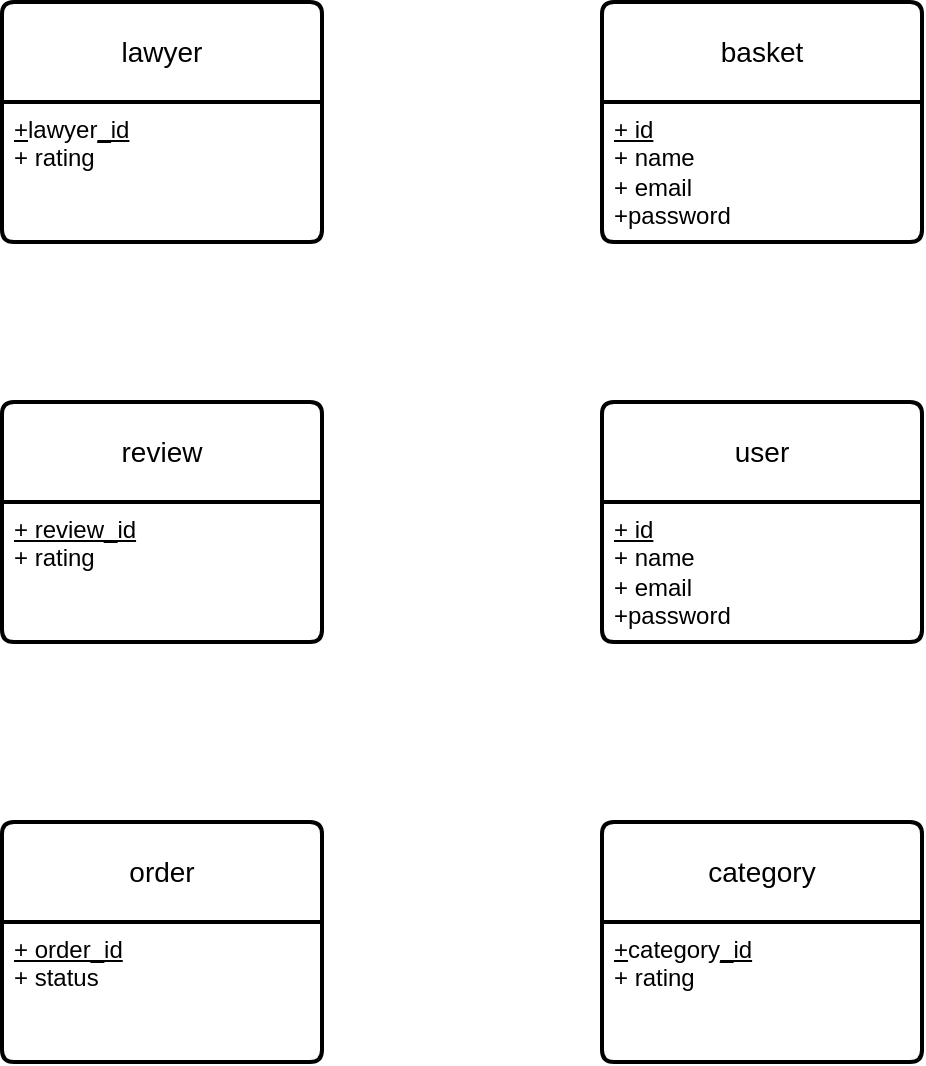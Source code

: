 <mxfile version="21.6.9" type="device">
  <diagram name="Страница — 1" id="NbxVSztTyOr-I37s3HLD">
    <mxGraphModel dx="1434" dy="791" grid="1" gridSize="10" guides="1" tooltips="1" connect="1" arrows="1" fold="1" page="1" pageScale="1" pageWidth="827" pageHeight="1169" math="0" shadow="0">
      <root>
        <mxCell id="0" />
        <mxCell id="1" parent="0" />
        <mxCell id="zNPXWROCoC7LcPEYfnL5-5" value="user" style="swimlane;childLayout=stackLayout;horizontal=1;startSize=50;horizontalStack=0;rounded=1;fontSize=14;fontStyle=0;strokeWidth=2;resizeParent=0;resizeLast=1;shadow=0;dashed=0;align=center;arcSize=4;whiteSpace=wrap;html=1;" vertex="1" parent="1">
          <mxGeometry x="580" y="360" width="160" height="120" as="geometry" />
        </mxCell>
        <mxCell id="zNPXWROCoC7LcPEYfnL5-6" value="&lt;u&gt;+ id&lt;/u&gt;&lt;br&gt;+ name&lt;br&gt;+ email&lt;br&gt;+password&lt;br&gt;" style="align=left;strokeColor=none;fillColor=none;spacingLeft=4;fontSize=12;verticalAlign=top;resizable=0;rotatable=0;part=1;html=1;" vertex="1" parent="zNPXWROCoC7LcPEYfnL5-5">
          <mxGeometry y="50" width="160" height="70" as="geometry" />
        </mxCell>
        <mxCell id="zNPXWROCoC7LcPEYfnL5-7" value="review&lt;br&gt;" style="swimlane;childLayout=stackLayout;horizontal=1;startSize=50;horizontalStack=0;rounded=1;fontSize=14;fontStyle=0;strokeWidth=2;resizeParent=0;resizeLast=1;shadow=0;dashed=0;align=center;arcSize=4;whiteSpace=wrap;html=1;" vertex="1" parent="1">
          <mxGeometry x="280" y="360" width="160" height="120" as="geometry" />
        </mxCell>
        <mxCell id="zNPXWROCoC7LcPEYfnL5-8" value="&lt;u&gt;+ review_id&lt;br&gt;&lt;/u&gt;+ rating&lt;br&gt;" style="align=left;strokeColor=none;fillColor=none;spacingLeft=4;fontSize=12;verticalAlign=top;resizable=0;rotatable=0;part=1;html=1;" vertex="1" parent="zNPXWROCoC7LcPEYfnL5-7">
          <mxGeometry y="50" width="160" height="70" as="geometry" />
        </mxCell>
        <mxCell id="zNPXWROCoC7LcPEYfnL5-9" value="category" style="swimlane;childLayout=stackLayout;horizontal=1;startSize=50;horizontalStack=0;rounded=1;fontSize=14;fontStyle=0;strokeWidth=2;resizeParent=0;resizeLast=1;shadow=0;dashed=0;align=center;arcSize=4;whiteSpace=wrap;html=1;" vertex="1" parent="1">
          <mxGeometry x="580" y="570" width="160" height="120" as="geometry" />
        </mxCell>
        <mxCell id="zNPXWROCoC7LcPEYfnL5-10" value="&lt;u&gt;+&lt;/u&gt;category&lt;u&gt;_id&lt;br&gt;&lt;/u&gt;+ rating" style="align=left;strokeColor=none;fillColor=none;spacingLeft=4;fontSize=12;verticalAlign=top;resizable=0;rotatable=0;part=1;html=1;" vertex="1" parent="zNPXWROCoC7LcPEYfnL5-9">
          <mxGeometry y="50" width="160" height="70" as="geometry" />
        </mxCell>
        <mxCell id="zNPXWROCoC7LcPEYfnL5-11" value="" style="whiteSpace=wrap;html=1;fontSize=14;fontStyle=0;startSize=50;rounded=1;strokeWidth=2;shadow=0;dashed=0;arcSize=4;" vertex="1" parent="zNPXWROCoC7LcPEYfnL5-9">
          <mxGeometry y="120" width="160" as="geometry" />
        </mxCell>
        <mxCell id="zNPXWROCoC7LcPEYfnL5-12" value="order" style="swimlane;childLayout=stackLayout;horizontal=1;startSize=50;horizontalStack=0;rounded=1;fontSize=14;fontStyle=0;strokeWidth=2;resizeParent=0;resizeLast=1;shadow=0;dashed=0;align=center;arcSize=4;whiteSpace=wrap;html=1;" vertex="1" parent="1">
          <mxGeometry x="280" y="570" width="160" height="120" as="geometry" />
        </mxCell>
        <mxCell id="zNPXWROCoC7LcPEYfnL5-13" value="&lt;u&gt;+ order_id&lt;/u&gt;&lt;br&gt;+ status&lt;br&gt;" style="align=left;strokeColor=none;fillColor=none;spacingLeft=4;fontSize=12;verticalAlign=top;resizable=0;rotatable=0;part=1;html=1;" vertex="1" parent="zNPXWROCoC7LcPEYfnL5-12">
          <mxGeometry y="50" width="160" height="70" as="geometry" />
        </mxCell>
        <mxCell id="zNPXWROCoC7LcPEYfnL5-14" value="basket" style="swimlane;childLayout=stackLayout;horizontal=1;startSize=50;horizontalStack=0;rounded=1;fontSize=14;fontStyle=0;strokeWidth=2;resizeParent=0;resizeLast=1;shadow=0;dashed=0;align=center;arcSize=4;whiteSpace=wrap;html=1;" vertex="1" parent="1">
          <mxGeometry x="580" y="160" width="160" height="120" as="geometry" />
        </mxCell>
        <mxCell id="zNPXWROCoC7LcPEYfnL5-15" value="&lt;u&gt;+ id&lt;/u&gt;&lt;br&gt;+ name&lt;br&gt;+ email&lt;br&gt;+password&lt;br&gt;" style="align=left;strokeColor=none;fillColor=none;spacingLeft=4;fontSize=12;verticalAlign=top;resizable=0;rotatable=0;part=1;html=1;" vertex="1" parent="zNPXWROCoC7LcPEYfnL5-14">
          <mxGeometry y="50" width="160" height="70" as="geometry" />
        </mxCell>
        <mxCell id="zNPXWROCoC7LcPEYfnL5-16" value="lawyer" style="swimlane;childLayout=stackLayout;horizontal=1;startSize=50;horizontalStack=0;rounded=1;fontSize=14;fontStyle=0;strokeWidth=2;resizeParent=0;resizeLast=1;shadow=0;dashed=0;align=center;arcSize=4;whiteSpace=wrap;html=1;" vertex="1" parent="1">
          <mxGeometry x="280" y="160" width="160" height="120" as="geometry" />
        </mxCell>
        <mxCell id="zNPXWROCoC7LcPEYfnL5-17" value="&lt;u&gt;+&lt;/u&gt;lawyer&lt;u&gt;_id&lt;br&gt;&lt;/u&gt;+ rating&lt;br&gt;" style="align=left;strokeColor=none;fillColor=none;spacingLeft=4;fontSize=12;verticalAlign=top;resizable=0;rotatable=0;part=1;html=1;" vertex="1" parent="zNPXWROCoC7LcPEYfnL5-16">
          <mxGeometry y="50" width="160" height="70" as="geometry" />
        </mxCell>
      </root>
    </mxGraphModel>
  </diagram>
</mxfile>

